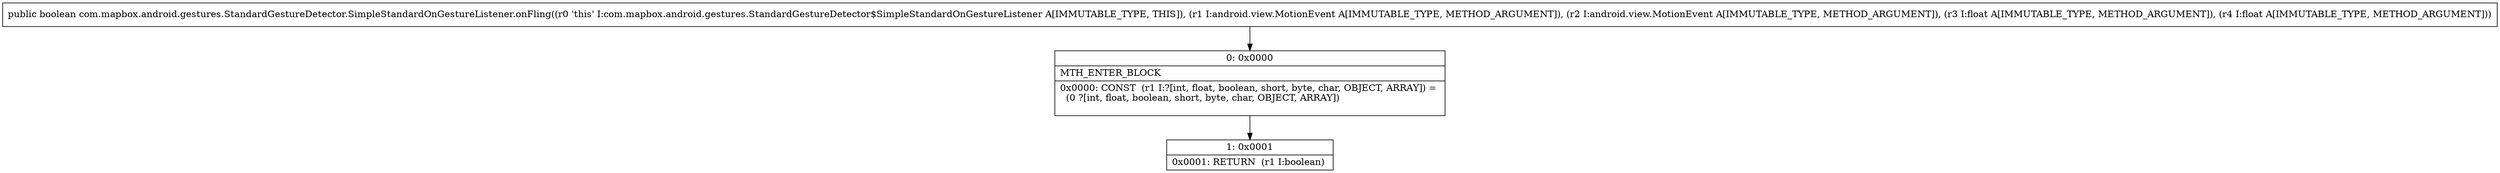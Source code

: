 digraph "CFG forcom.mapbox.android.gestures.StandardGestureDetector.SimpleStandardOnGestureListener.onFling(Landroid\/view\/MotionEvent;Landroid\/view\/MotionEvent;FF)Z" {
Node_0 [shape=record,label="{0\:\ 0x0000|MTH_ENTER_BLOCK\l|0x0000: CONST  (r1 I:?[int, float, boolean, short, byte, char, OBJECT, ARRAY]) = \l  (0 ?[int, float, boolean, short, byte, char, OBJECT, ARRAY])\l \l}"];
Node_1 [shape=record,label="{1\:\ 0x0001|0x0001: RETURN  (r1 I:boolean) \l}"];
MethodNode[shape=record,label="{public boolean com.mapbox.android.gestures.StandardGestureDetector.SimpleStandardOnGestureListener.onFling((r0 'this' I:com.mapbox.android.gestures.StandardGestureDetector$SimpleStandardOnGestureListener A[IMMUTABLE_TYPE, THIS]), (r1 I:android.view.MotionEvent A[IMMUTABLE_TYPE, METHOD_ARGUMENT]), (r2 I:android.view.MotionEvent A[IMMUTABLE_TYPE, METHOD_ARGUMENT]), (r3 I:float A[IMMUTABLE_TYPE, METHOD_ARGUMENT]), (r4 I:float A[IMMUTABLE_TYPE, METHOD_ARGUMENT])) }"];
MethodNode -> Node_0;
Node_0 -> Node_1;
}

